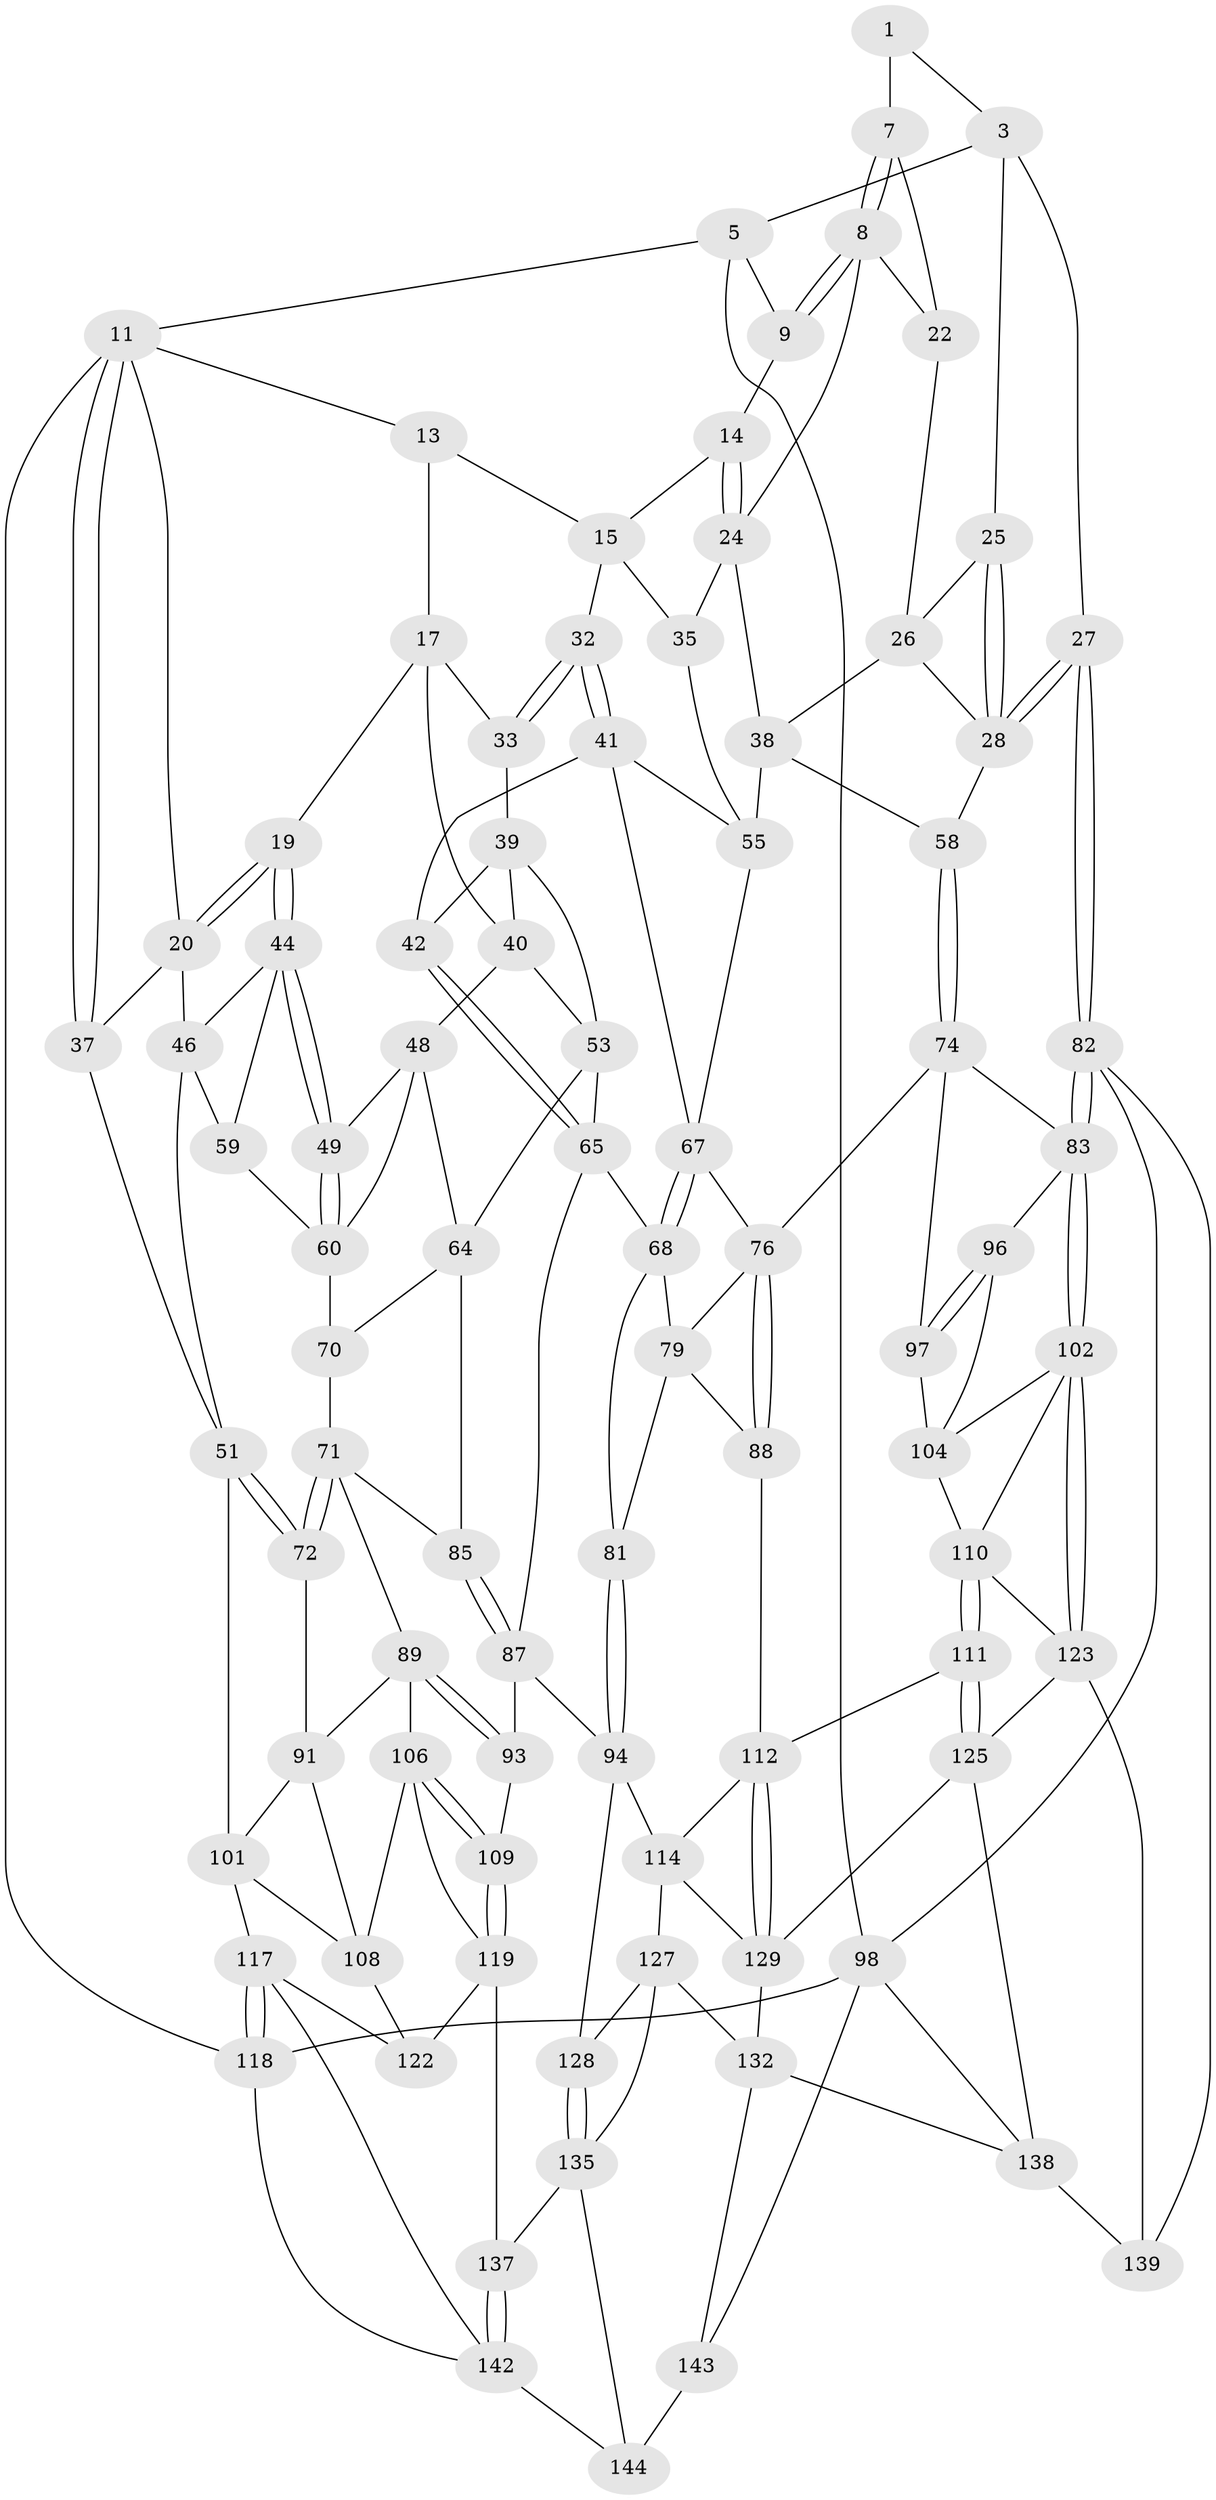 // original degree distribution, {3: 0.013513513513513514, 5: 0.5405405405405406, 6: 0.21621621621621623, 4: 0.22972972972972974}
// Generated by graph-tools (version 1.1) at 2025/11/02/27/25 16:11:54]
// undirected, 88 vertices, 194 edges
graph export_dot {
graph [start="1"]
  node [color=gray90,style=filled];
  1 [pos="+0.842020634084379+0",super="+2"];
  3 [pos="+0.9153678098468709+0.09982169343714081",super="+4"];
  5 [pos="+1+0",super="+6"];
  7 [pos="+0.8181076705640679+0.058967352772929846",super="+21"];
  8 [pos="+0.7816168392285036+0.1210897272195964",super="+23"];
  9 [pos="+0.6551691178154524+0",super="+10"];
  11 [pos="+0+0",super="+12"];
  13 [pos="+0.40925083914416605+0",super="+16"];
  14 [pos="+0.6266595211207667+0.009036013622308216"];
  15 [pos="+0.579050976614621+0.09551533204240106",super="+31"];
  17 [pos="+0.4299491900339961+0.10533658540896099",super="+18"];
  19 [pos="+0.2575598128291529+0.1305368238410826"];
  20 [pos="+0.19773809782368643+0.056147696301740824",super="+36"];
  22 [pos="+0.7847705589179995+0.15214820744886956"];
  24 [pos="+0.7666541471773409+0.1720221974226915",super="+34"];
  25 [pos="+0.9145613615192646+0.11866454940059831"];
  26 [pos="+0.8867329863681404+0.14278673459800706",super="+30"];
  27 [pos="+1+0.29782825222447196"];
  28 [pos="+1+0.3098431241597461",super="+29"];
  32 [pos="+0.5219916160842197+0.2438466720937744"];
  33 [pos="+0.4468651747977699+0.18379254899832265"];
  35 [pos="+0.700862284252154+0.23168537526348712"];
  37 [pos="+0+0.17762455538209646"];
  38 [pos="+0.8582711303212245+0.24060865398238623",super="+54"];
  39 [pos="+0.4208760413233371+0.21849783431306968",super="+43"];
  40 [pos="+0.29885424985134085+0.20470032868555116",super="+47"];
  41 [pos="+0.5146686926609215+0.28388225490532043",super="+57"];
  42 [pos="+0.46054017279447224+0.31419531661348604"];
  44 [pos="+0.17326669101740094+0.2657831928702352",super="+45"];
  46 [pos="+0.08187465720495432+0.2265439718727128",super="+50"];
  48 [pos="+0.3185524317764019+0.2951286672097078",super="+61"];
  49 [pos="+0.31794453837864084+0.2952268536785531"];
  51 [pos="+0+0.43794725673690926",super="+52"];
  53 [pos="+0.35906243939239196+0.30371912905035114",super="+63"];
  55 [pos="+0.7596789245680494+0.34755590046630286",super="+56"];
  58 [pos="+0.944778435077091+0.3868842823656858"];
  59 [pos="+0.15698471973429248+0.2963220068532308"];
  60 [pos="+0.17848591004468167+0.33226060618439196",super="+62"];
  64 [pos="+0.29789218922496485+0.44588091071935687",super="+78"];
  65 [pos="+0.46409538933903516+0.4649781192852585",super="+66"];
  67 [pos="+0.5978075006528741+0.3964975073411807",super="+73"];
  68 [pos="+0.5912065404762018+0.41233602369562666",super="+69"];
  70 [pos="+0.17815316233657189+0.3817327786855559"];
  71 [pos="+0.06794070276154549+0.4364407757199088",super="+86"];
  72 [pos="+0+0.4546089268276867"];
  74 [pos="+0.9090716469304381+0.44837551759785865",super="+75"];
  76 [pos="+0.7892992274440657+0.5256526783187251",super="+77"];
  79 [pos="+0.6644114835353145+0.4646262740770554",super="+80"];
  81 [pos="+0.6204470618309075+0.5804513991087515"];
  82 [pos="+1+0.6574864978124445",super="+99"];
  83 [pos="+1+0.6578857807898572",super="+84"];
  85 [pos="+0.22065121383648256+0.4935863833419518"];
  87 [pos="+0.4034165998726904+0.627630785761604",super="+92"];
  88 [pos="+0.6858388250536112+0.6138597563919794"];
  89 [pos="+0.20224835235283709+0.5263448976850699",super="+90"];
  91 [pos="+0.04230069945574527+0.5141277090751107",super="+100"];
  93 [pos="+0.32386109229836774+0.6709504509837245"];
  94 [pos="+0.5049953195795722+0.6359184602826833",super="+95"];
  96 [pos="+0.9271223501247604+0.592098161013393"];
  97 [pos="+0.8017417678538568+0.5397222911977861"];
  98 [pos="+1+1",super="+147"];
  101 [pos="+0+0.584259861179453",super="+116"];
  102 [pos="+1+0.6689049626087423",super="+103"];
  104 [pos="+0.9249683239089794+0.6017801534631615",super="+105"];
  106 [pos="+0.15187025809753338+0.6071002509375704",super="+107"];
  108 [pos="+0.08500425508022769+0.6587827798825697",super="+120"];
  109 [pos="+0.2930418468662819+0.6807113180713406"];
  110 [pos="+0.8559474927969534+0.682954555392936",super="+115"];
  111 [pos="+0.8225840414312533+0.7032233381071638"];
  112 [pos="+0.769546438664262+0.7152753264464808",super="+113"];
  114 [pos="+0.6415587827593905+0.6983830105591994",super="+126"];
  117 [pos="+0+0.8629858018582763",super="+141"];
  118 [pos="+0+1"];
  119 [pos="+0.19199317536516725+0.7599261494940901",super="+121"];
  122 [pos="+0.14379340355559828+0.7964963444383671"];
  123 [pos="+0.9347928585818651+0.7679545294743265",super="+124"];
  125 [pos="+0.8490946977379873+0.7989567514377414",super="+131"];
  127 [pos="+0.5880642911435606+0.7352625461006838",super="+134"];
  128 [pos="+0.4107784087710264+0.6849300087084884"];
  129 [pos="+0.7541372897758073+0.7683044328188696",super="+130"];
  132 [pos="+0.6633461187754864+0.8799815897776705",super="+133"];
  135 [pos="+0.41638330606833845+0.8236199865671688",super="+136"];
  137 [pos="+0.3264545076617711+0.8929711666228749"];
  138 [pos="+0.7996755891931202+0.8786948373664477",super="+140"];
  139 [pos="+0.9372294546925697+0.8918796842565964"];
  142 [pos="+0.23393302295631144+1",super="+146"];
  143 [pos="+0.6291193329707561+1",super="+148"];
  144 [pos="+0.44982401050808357+0.8969588219967413",super="+145"];
  1 -- 7 [weight=2];
  1 -- 3;
  3 -- 25;
  3 -- 27;
  3 -- 5;
  5 -- 11;
  5 -- 98;
  5 -- 9;
  7 -- 8;
  7 -- 8;
  7 -- 22;
  8 -- 9;
  8 -- 9;
  8 -- 24;
  8 -- 22;
  9 -- 14;
  11 -- 37;
  11 -- 37;
  11 -- 118;
  11 -- 20;
  11 -- 13;
  13 -- 17;
  13 -- 15;
  14 -- 15;
  14 -- 24;
  14 -- 24;
  15 -- 32;
  15 -- 35;
  17 -- 33;
  17 -- 40;
  17 -- 19;
  19 -- 20;
  19 -- 20;
  19 -- 44;
  19 -- 44;
  20 -- 37;
  20 -- 46;
  22 -- 26;
  24 -- 35;
  24 -- 38;
  25 -- 26;
  25 -- 28;
  25 -- 28;
  26 -- 38;
  26 -- 28;
  27 -- 28;
  27 -- 28;
  27 -- 82;
  27 -- 82;
  28 -- 58;
  32 -- 33;
  32 -- 33;
  32 -- 41;
  32 -- 41;
  33 -- 39;
  35 -- 55;
  37 -- 51;
  38 -- 58;
  38 -- 55;
  39 -- 40;
  39 -- 42;
  39 -- 53;
  40 -- 48;
  40 -- 53;
  41 -- 42;
  41 -- 67;
  41 -- 55;
  42 -- 65;
  42 -- 65;
  44 -- 49;
  44 -- 49;
  44 -- 59;
  44 -- 46;
  46 -- 51;
  46 -- 59;
  48 -- 49;
  48 -- 64;
  48 -- 60;
  49 -- 60;
  49 -- 60;
  51 -- 72;
  51 -- 72;
  51 -- 101;
  53 -- 64;
  53 -- 65;
  55 -- 67;
  58 -- 74;
  58 -- 74;
  59 -- 60;
  60 -- 70;
  64 -- 85;
  64 -- 70;
  65 -- 87;
  65 -- 68;
  67 -- 68;
  67 -- 68;
  67 -- 76;
  68 -- 79;
  68 -- 81;
  70 -- 71;
  71 -- 72;
  71 -- 72;
  71 -- 89;
  71 -- 85;
  72 -- 91;
  74 -- 97;
  74 -- 76;
  74 -- 83;
  76 -- 88;
  76 -- 88;
  76 -- 79;
  79 -- 88;
  79 -- 81;
  81 -- 94;
  81 -- 94;
  82 -- 83;
  82 -- 83;
  82 -- 139;
  82 -- 98;
  83 -- 102;
  83 -- 102;
  83 -- 96;
  85 -- 87;
  85 -- 87;
  87 -- 93;
  87 -- 94;
  88 -- 112;
  89 -- 93;
  89 -- 93;
  89 -- 106;
  89 -- 91;
  91 -- 108;
  91 -- 101;
  93 -- 109;
  94 -- 114;
  94 -- 128;
  96 -- 97;
  96 -- 97;
  96 -- 104;
  97 -- 104;
  98 -- 118;
  98 -- 138;
  98 -- 143;
  101 -- 117;
  101 -- 108;
  102 -- 123;
  102 -- 123;
  102 -- 104;
  102 -- 110;
  104 -- 110;
  106 -- 109;
  106 -- 109;
  106 -- 108;
  106 -- 119;
  108 -- 122;
  109 -- 119;
  109 -- 119;
  110 -- 111;
  110 -- 111;
  110 -- 123;
  111 -- 112;
  111 -- 125;
  111 -- 125;
  112 -- 129;
  112 -- 129;
  112 -- 114;
  114 -- 127;
  114 -- 129;
  117 -- 118;
  117 -- 118;
  117 -- 122;
  117 -- 142;
  118 -- 142;
  119 -- 137;
  119 -- 122;
  123 -- 139;
  123 -- 125;
  125 -- 129;
  125 -- 138;
  127 -- 128;
  127 -- 135;
  127 -- 132;
  128 -- 135;
  128 -- 135;
  129 -- 132;
  132 -- 138;
  132 -- 143;
  135 -- 144;
  135 -- 137;
  137 -- 142;
  137 -- 142;
  138 -- 139;
  142 -- 144;
  143 -- 144 [weight=2];
}
